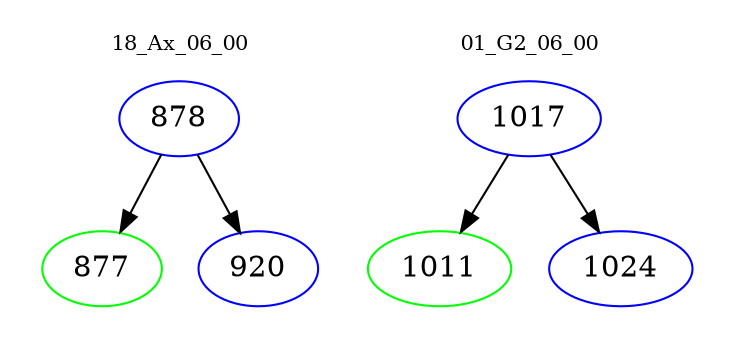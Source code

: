 digraph{
subgraph cluster_0 {
color = white
label = "18_Ax_06_00";
fontsize=10;
T0_878 [label="878", color="blue"]
T0_878 -> T0_877 [color="black"]
T0_877 [label="877", color="green"]
T0_878 -> T0_920 [color="black"]
T0_920 [label="920", color="blue"]
}
subgraph cluster_1 {
color = white
label = "01_G2_06_00";
fontsize=10;
T1_1017 [label="1017", color="blue"]
T1_1017 -> T1_1011 [color="black"]
T1_1011 [label="1011", color="green"]
T1_1017 -> T1_1024 [color="black"]
T1_1024 [label="1024", color="blue"]
}
}
